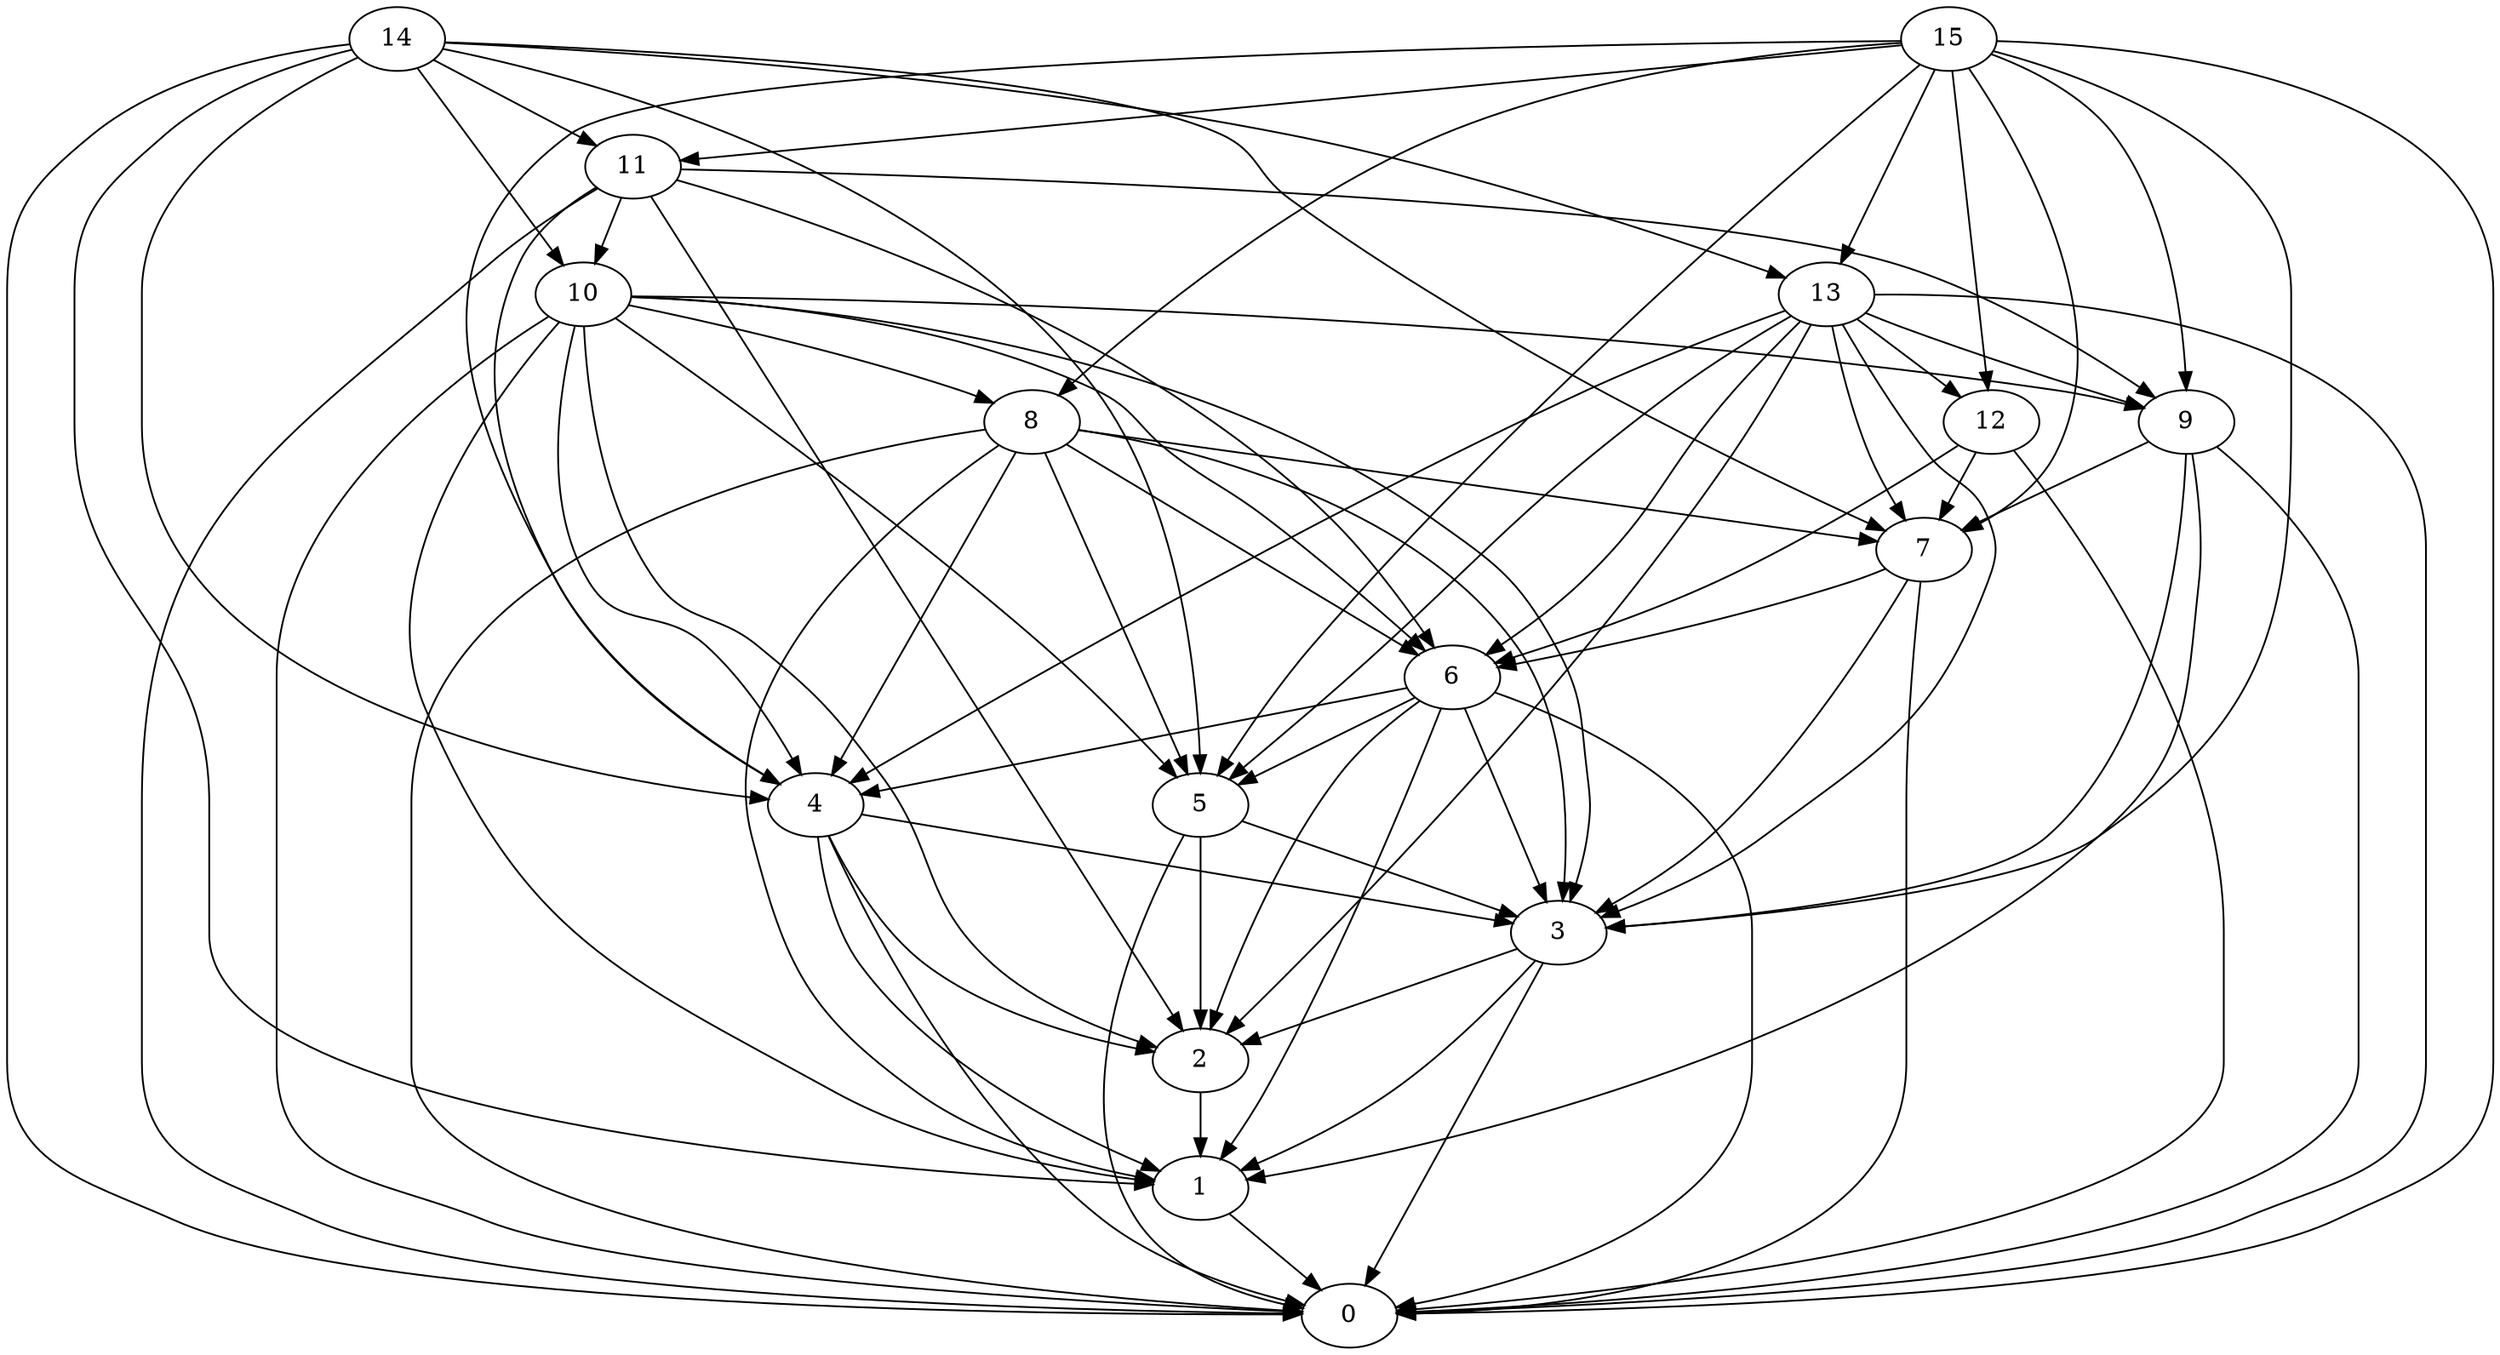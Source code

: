 digraph "Random_Nodes_16_Density_4.81_CCR_10.10_WeightType_Random" {
	graph ["Duplicate states"=0,
		GraphType=Random,
		"Max states in OPEN"=0,
		Modes="120000ms; topo-ordered tasks, ; Pruning: task equivalence, fixed order ready list, ; F-value: ; Optimisation: best schedule length (\
SL) optimisation on equal, ",
		NumberOfTasks=16,
		"Pruned using list schedule length"=806,
		"States removed from OPEN"=0,
		TargetSystem="Homogeneous-2",
		"Time to schedule (ms)"=162,
		"Total idle time"=20,
		"Total schedule length"=92,
		"Total sequential time"=101,
		"Total states created"=2818
	];
	14	["Finish time"=10,
		Processor=0,
		"Start time"=0,
		Weight=10];
	11	["Finish time"=23,
		Processor=1,
		"Start time"=17,
		Weight=6];
	14 -> 11	[Weight=7];
	13	["Finish time"=16,
		Processor=0,
		"Start time"=10,
		Weight=6];
	14 -> 13	[Weight=19];
	10	["Finish time"=30,
		Processor=1,
		"Start time"=23,
		Weight=7];
	14 -> 10	[Weight=7];
	7	["Finish time"=54,
		Processor=1,
		"Start time"=48,
		Weight=6];
	14 -> 7	[Weight=19];
	4	["Finish time"=64,
		Processor=1,
		"Start time"=61,
		Weight=3];
	14 -> 4	[Weight=14];
	5	["Finish time"=61,
		Processor=1,
		"Start time"=56,
		Weight=5];
	14 -> 5	[Weight=23];
	1	["Finish time"=87,
		Processor=1,
		"Start time"=78,
		Weight=9];
	14 -> 1	[Weight=19];
	0	["Finish time"=92,
		Processor=1,
		"Start time"=87,
		Weight=5];
	14 -> 0	[Weight=9];
	15	["Finish time"=4,
		Processor=1,
		"Start time"=0,
		Weight=4];
	15 -> 11	[Weight=7];
	15 -> 13	[Weight=5];
	9	["Finish time"=45,
		Processor=1,
		"Start time"=35,
		Weight=10];
	15 -> 9	[Weight=9];
	12	["Finish time"=29,
		Processor=0,
		"Start time"=20,
		Weight=9];
	15 -> 12	[Weight=16];
	8	["Finish time"=35,
		Processor=1,
		"Start time"=30,
		Weight=5];
	15 -> 8	[Weight=7];
	15 -> 7	[Weight=14];
	15 -> 4	[Weight=5];
	15 -> 5	[Weight=12];
	3	["Finish time"=74,
		Processor=1,
		"Start time"=64,
		Weight=10];
	15 -> 3	[Weight=16];
	15 -> 0	[Weight=23];
	11 -> 10	[Weight=5];
	11 -> 9	[Weight=23];
	6	["Finish time"=56,
		Processor=1,
		"Start time"=54,
		Weight=2];
	11 -> 6	[Weight=19];
	11 -> 4	[Weight=5];
	2	["Finish time"=78,
		Processor=1,
		"Start time"=74,
		Weight=4];
	11 -> 2	[Weight=19];
	11 -> 0	[Weight=9];
	13 -> 9	[Weight=12];
	13 -> 12	[Weight=16];
	13 -> 7	[Weight=7];
	13 -> 6	[Weight=5];
	13 -> 4	[Weight=12];
	13 -> 5	[Weight=19];
	13 -> 3	[Weight=14];
	13 -> 2	[Weight=23];
	13 -> 0	[Weight=14];
	10 -> 9	[Weight=9];
	10 -> 8	[Weight=9];
	10 -> 6	[Weight=5];
	10 -> 4	[Weight=23];
	10 -> 5	[Weight=7];
	10 -> 3	[Weight=21];
	10 -> 2	[Weight=5];
	10 -> 1	[Weight=21];
	10 -> 0	[Weight=12];
	9 -> 7	[Weight=23];
	9 -> 3	[Weight=21];
	9 -> 1	[Weight=23];
	9 -> 0	[Weight=21];
	12 -> 7	[Weight=19];
	12 -> 6	[Weight=12];
	12 -> 0	[Weight=7];
	8 -> 7	[Weight=7];
	8 -> 6	[Weight=12];
	8 -> 4	[Weight=16];
	8 -> 5	[Weight=12];
	8 -> 3	[Weight=19];
	8 -> 1	[Weight=5];
	8 -> 0	[Weight=9];
	7 -> 6	[Weight=9];
	7 -> 3	[Weight=21];
	7 -> 0	[Weight=23];
	6 -> 4	[Weight=21];
	6 -> 5	[Weight=12];
	6 -> 3	[Weight=14];
	6 -> 2	[Weight=9];
	6 -> 1	[Weight=5];
	6 -> 0	[Weight=23];
	4 -> 3	[Weight=19];
	4 -> 2	[Weight=7];
	4 -> 1	[Weight=9];
	4 -> 0	[Weight=12];
	5 -> 3	[Weight=9];
	5 -> 2	[Weight=5];
	5 -> 0	[Weight=7];
	3 -> 2	[Weight=19];
	3 -> 1	[Weight=5];
	3 -> 0	[Weight=14];
	2 -> 1	[Weight=7];
	1 -> 0	[Weight=19];
}

